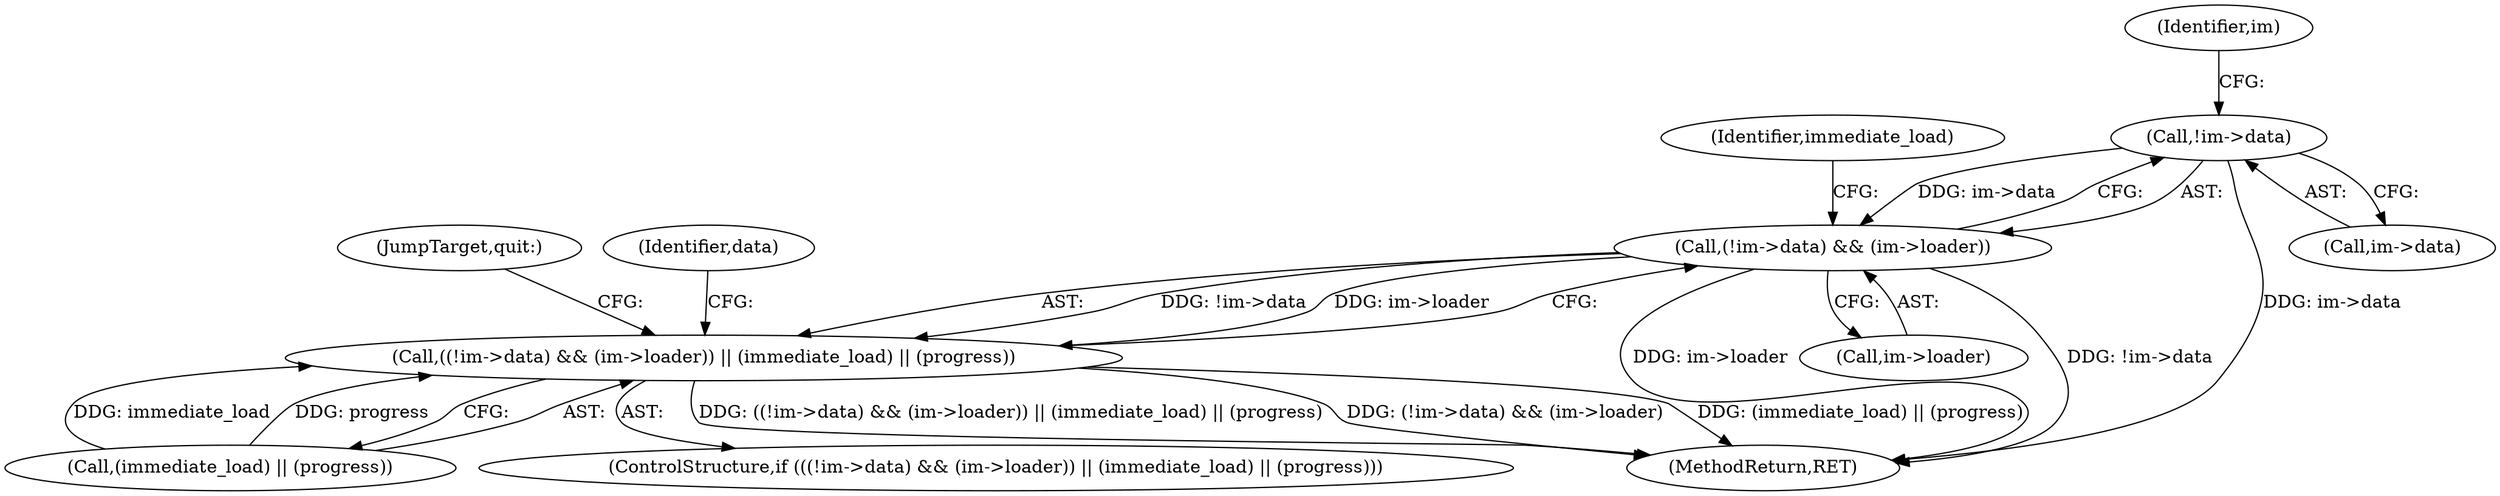 digraph "0_enlightment_c21beaf1780cf3ca291735ae7d58a3dde63277a2@pointer" {
"1000382" [label="(Call,!im->data)"];
"1000381" [label="(Call,(!im->data) && (im->loader))"];
"1000380" [label="(Call,((!im->data) && (im->loader)) || (immediate_load) || (progress))"];
"1000389" [label="(Call,(immediate_load) || (progress))"];
"1001770" [label="(MethodReturn,RET)"];
"1000379" [label="(ControlStructure,if (((!im->data) && (im->loader)) || (immediate_load) || (progress)))"];
"1000380" [label="(Call,((!im->data) && (im->loader)) || (immediate_load) || (progress))"];
"1000390" [label="(Identifier,immediate_load)"];
"1000382" [label="(Call,!im->data)"];
"1000383" [label="(Call,im->data)"];
"1001765" [label="(JumpTarget,quit:)"];
"1000395" [label="(Identifier,data)"];
"1000386" [label="(Call,im->loader)"];
"1000387" [label="(Identifier,im)"];
"1000381" [label="(Call,(!im->data) && (im->loader))"];
"1000382" -> "1000381"  [label="AST: "];
"1000382" -> "1000383"  [label="CFG: "];
"1000383" -> "1000382"  [label="AST: "];
"1000387" -> "1000382"  [label="CFG: "];
"1000381" -> "1000382"  [label="CFG: "];
"1000382" -> "1001770"  [label="DDG: im->data"];
"1000382" -> "1000381"  [label="DDG: im->data"];
"1000381" -> "1000380"  [label="AST: "];
"1000381" -> "1000386"  [label="CFG: "];
"1000386" -> "1000381"  [label="AST: "];
"1000390" -> "1000381"  [label="CFG: "];
"1000380" -> "1000381"  [label="CFG: "];
"1000381" -> "1001770"  [label="DDG: !im->data"];
"1000381" -> "1001770"  [label="DDG: im->loader"];
"1000381" -> "1000380"  [label="DDG: !im->data"];
"1000381" -> "1000380"  [label="DDG: im->loader"];
"1000380" -> "1000379"  [label="AST: "];
"1000380" -> "1000389"  [label="CFG: "];
"1000389" -> "1000380"  [label="AST: "];
"1000395" -> "1000380"  [label="CFG: "];
"1001765" -> "1000380"  [label="CFG: "];
"1000380" -> "1001770"  [label="DDG: (immediate_load) || (progress)"];
"1000380" -> "1001770"  [label="DDG: ((!im->data) && (im->loader)) || (immediate_load) || (progress)"];
"1000380" -> "1001770"  [label="DDG: (!im->data) && (im->loader)"];
"1000389" -> "1000380"  [label="DDG: immediate_load"];
"1000389" -> "1000380"  [label="DDG: progress"];
}
